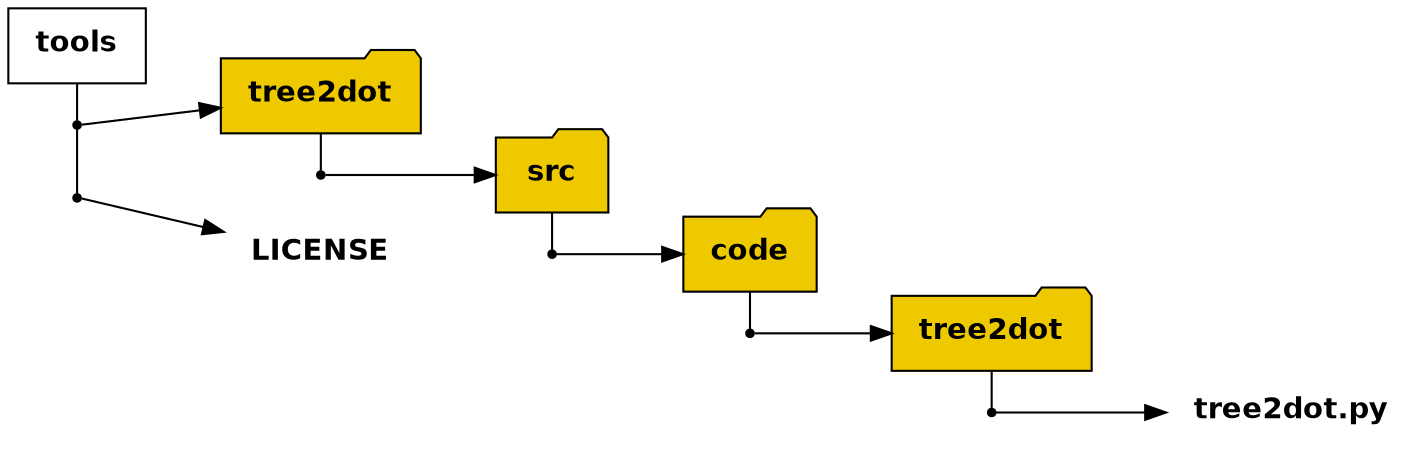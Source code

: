 digraph tree {
    graph [fontname = "helvetica"]
    node [fontname = "helvetica"]
    edge [fontname = "helvetica"]
    rankdir=LR;
// path: <tools> name: <> fqn: <tools>
// hex: <4a931512ce65bdc9ca6808adf92d8783>
gv_dl_4a931512ce65bdc9ca6808adf92d8783 [label=< <b>tools</b> >, shape=box]
// path: <tools> name: <tree2dot> fqn: <tools/tree2dot>
// hex: <8273e4edcbdbad61e4cb88a2d70d824d>
gv_d_8273e4edcbdbad61e4cb88a2d70d824d [shape=point]
gv_dl_8273e4edcbdbad61e4cb88a2d70d824d[label=< <b>tree2dot</b> >, shape=folder, fillcolor=gold2, style=filled]
gv_d_8273e4edcbdbad61e4cb88a2d70d824d -> gv_dl_8273e4edcbdbad61e4cb88a2d70d824d

// path: <tools> name: <LICENSE> fqn: <tools/LICENSE>
// hex: <7f1d75c1c71bb3662229f57f9043ec19>
gv_f_7f1d75c1c71bb3662229f57f9043ec19 [shape=point]
gv_fl_7f1d75c1c71bb3662229f57f9043ec19[label=< <b>LICENSE</b> >, shape=none, fontcolor=black]
gv_f_7f1d75c1c71bb3662229f57f9043ec19 -> gv_fl_7f1d75c1c71bb3662229f57f9043ec19

// path: <tools/tree2dot> name: <src> fqn: <tools/tree2dot/src>
// hex: <0b8510be0d183ffe269d67e8591850d6>
gv_d_0b8510be0d183ffe269d67e8591850d6 [shape=point]
gv_dl_0b8510be0d183ffe269d67e8591850d6[label=< <b>src</b> >, shape=folder, fillcolor=gold2, style=filled]
gv_d_0b8510be0d183ffe269d67e8591850d6 -> gv_dl_0b8510be0d183ffe269d67e8591850d6

// path: <tools/tree2dot/src> name: <code> fqn: <tools/tree2dot/src/code>
// hex: <810f73e4b7579a5d6072b04766c29014>
gv_d_810f73e4b7579a5d6072b04766c29014 [shape=point]
gv_dl_810f73e4b7579a5d6072b04766c29014[label=< <b>code</b> >, shape=folder, fillcolor=gold2, style=filled]
gv_d_810f73e4b7579a5d6072b04766c29014 -> gv_dl_810f73e4b7579a5d6072b04766c29014

// path: <tools/tree2dot/src/code> name: <tree2dot> fqn: <tools/tree2dot/src/code/tree2dot>
// hex: <4b246943ed475e1a835da37420a92f12>
gv_d_4b246943ed475e1a835da37420a92f12 [shape=point]
gv_dl_4b246943ed475e1a835da37420a92f12[label=< <b>tree2dot</b> >, shape=folder, fillcolor=gold2, style=filled]
gv_d_4b246943ed475e1a835da37420a92f12 -> gv_dl_4b246943ed475e1a835da37420a92f12

// path: <tools/tree2dot/src/code/tree2dot> name: <tree2dot.py> fqn: <tools/tree2dot/src/code/tree2dot/tree2dot.py>
// hex: <584bd4bc6d301efa1b2e08400f47a374>
gv_f_584bd4bc6d301efa1b2e08400f47a374 [shape=point]
gv_fl_584bd4bc6d301efa1b2e08400f47a374[label=< <b>tree2dot.py</b> >, shape=none, fontcolor=black]
gv_f_584bd4bc6d301efa1b2e08400f47a374 -> gv_fl_584bd4bc6d301efa1b2e08400f47a374

// path: <tools> name: <tree2dot> fqn: <tools/tree2dot>
// hex: <8273e4edcbdbad61e4cb88a2d70d824d>
// path: <tools> name: <LICENSE> fqn: <tools/LICENSE>
// hex: <7f1d75c1c71bb3662229f57f9043ec19>
    // path: <tools>
    {
    rank=same;
// path: <> name: <tools> fqn: <tools>
// hex: <4a931512ce65bdc9ca6808adf92d8783>
    gv_dl_4a931512ce65bdc9ca6808adf92d8783 -> gv_d_8273e4edcbdbad61e4cb88a2d70d824d -> gv_f_7f1d75c1c71bb3662229f57f9043ec19 [arrowhead=none]
    }

// path: <tools/tree2dot> name: <src> fqn: <tools/tree2dot/src>
// hex: <0b8510be0d183ffe269d67e8591850d6>
    // path: <tools/tree2dot>
    {
    rank=same;
// path: <tools> name: <tree2dot> fqn: <tools/tree2dot>
// hex: <8273e4edcbdbad61e4cb88a2d70d824d>
    gv_dl_8273e4edcbdbad61e4cb88a2d70d824d -> gv_d_0b8510be0d183ffe269d67e8591850d6 [arrowhead=none]
    }

// path: <tools/tree2dot/src> name: <code> fqn: <tools/tree2dot/src/code>
// hex: <810f73e4b7579a5d6072b04766c29014>
    // path: <tools/tree2dot/src>
    {
    rank=same;
// path: <tools/tree2dot> name: <src> fqn: <tools/tree2dot/src>
// hex: <0b8510be0d183ffe269d67e8591850d6>
    gv_dl_0b8510be0d183ffe269d67e8591850d6 -> gv_d_810f73e4b7579a5d6072b04766c29014 [arrowhead=none]
    }

// path: <tools/tree2dot/src/code> name: <tree2dot> fqn: <tools/tree2dot/src/code/tree2dot>
// hex: <4b246943ed475e1a835da37420a92f12>
    // path: <tools/tree2dot/src/code>
    {
    rank=same;
// path: <tools/tree2dot/src> name: <code> fqn: <tools/tree2dot/src/code>
// hex: <810f73e4b7579a5d6072b04766c29014>
    gv_dl_810f73e4b7579a5d6072b04766c29014 -> gv_d_4b246943ed475e1a835da37420a92f12 [arrowhead=none]
    }

// path: <tools/tree2dot/src/code/tree2dot> name: <tree2dot.py> fqn: <tools/tree2dot/src/code/tree2dot/tree2dot.py>
// hex: <584bd4bc6d301efa1b2e08400f47a374>
    // path: <tools/tree2dot/src/code/tree2dot>
    {
    rank=same;
// path: <tools/tree2dot/src/code> name: <tree2dot> fqn: <tools/tree2dot/src/code/tree2dot>
// hex: <4b246943ed475e1a835da37420a92f12>
    gv_dl_4b246943ed475e1a835da37420a92f12 -> gv_f_584bd4bc6d301efa1b2e08400f47a374 [arrowhead=none]
    }

}